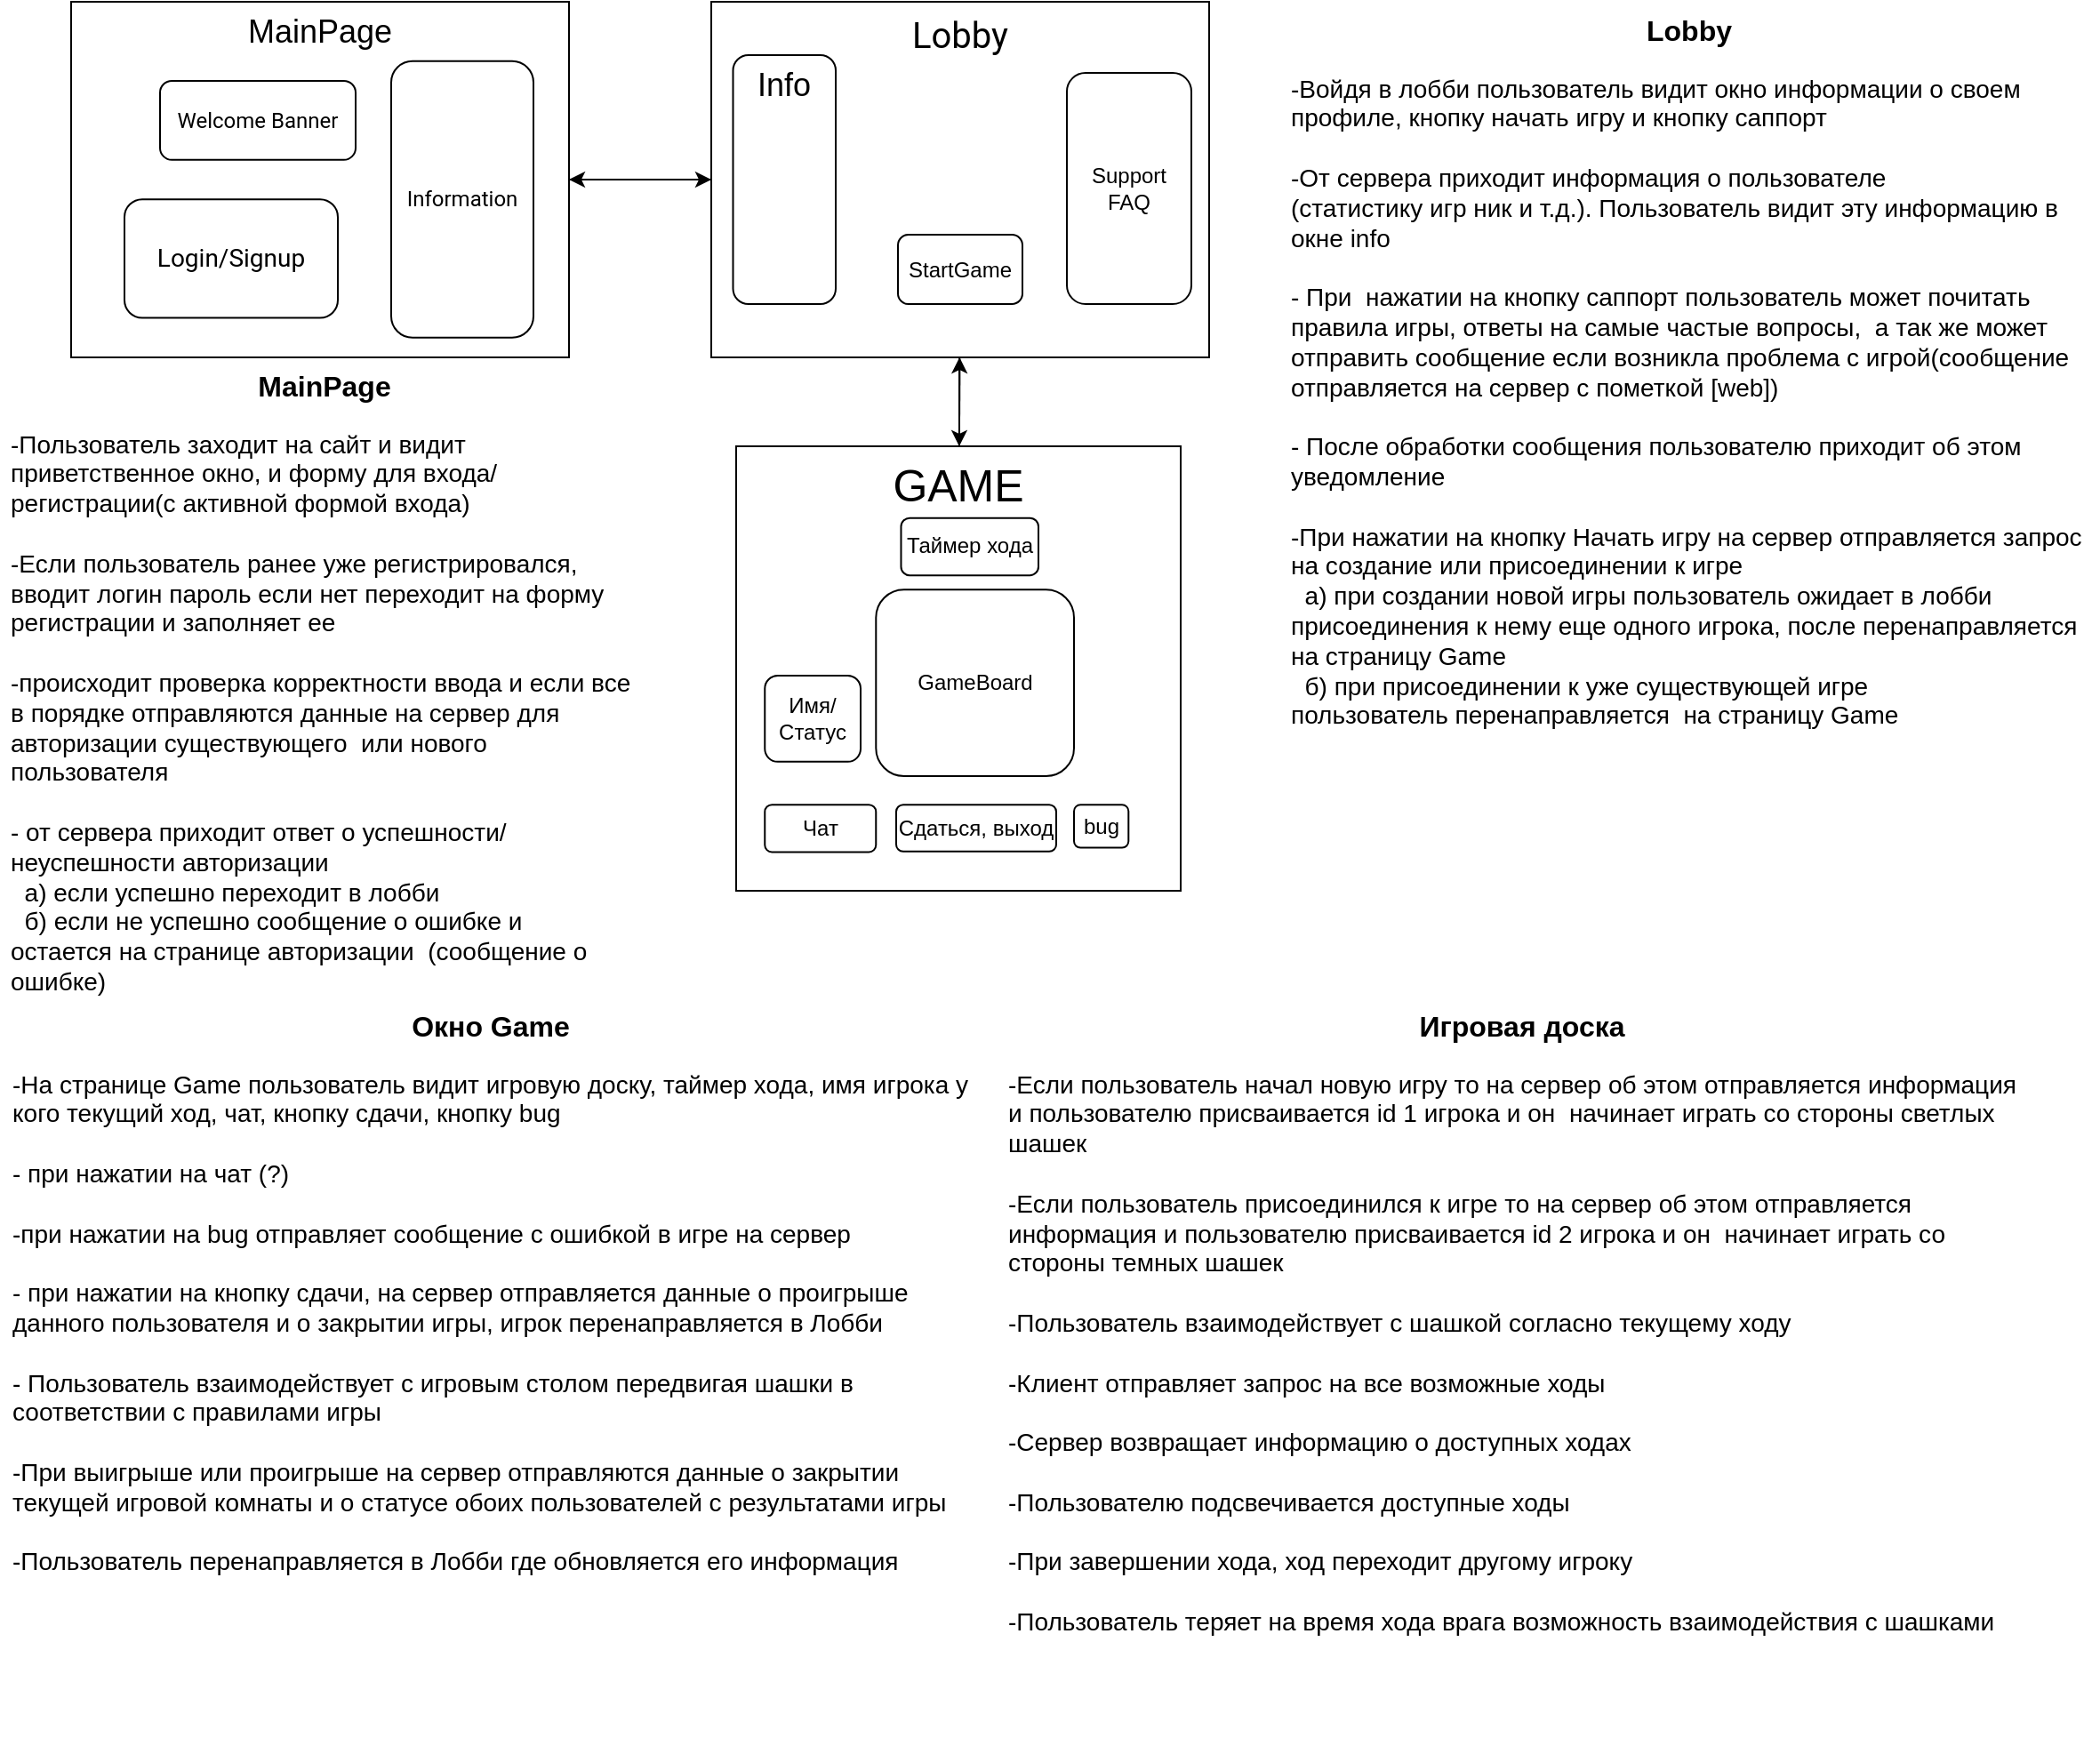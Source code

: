 <mxfile version="24.2.7" type="github">
  <diagram name="Страница — 1" id="iXLhNjQU6RTocYc2TxfD">
    <mxGraphModel dx="1434" dy="780" grid="1" gridSize="10" guides="1" tooltips="1" connect="1" arrows="1" fold="1" page="1" pageScale="1" pageWidth="827" pageHeight="1169" math="0" shadow="0">
      <root>
        <mxCell id="0" />
        <mxCell id="1" parent="0" />
        <mxCell id="qr8oWwxXvFvyaeT3T7vS-1" value="MainPage" style="rounded=0;whiteSpace=wrap;html=1;verticalAlign=top;fontSize=18;container=1;" parent="1" vertex="1">
          <mxGeometry x="40" y="40" width="280" height="200" as="geometry">
            <mxRectangle x="40" y="40" width="120" height="40" as="alternateBounds" />
          </mxGeometry>
        </mxCell>
        <mxCell id="qr8oWwxXvFvyaeT3T7vS-4" value="&lt;span style=&quot;box-sizing: inherit; font-family: Roboto, -apple-system, &amp;quot;apple color emoji&amp;quot;, BlinkMacSystemFont, &amp;quot;Segoe UI&amp;quot;, Roboto, Oxygen-Sans, Ubuntu, Cantarell, &amp;quot;Helvetica Neue&amp;quot;, sans-serif; font-size: 14px; text-align: start; white-space-collapse: preserve; background-color: rgb(255, 255, 255);&quot;&gt;Login/Signup&lt;/span&gt;" style="rounded=1;whiteSpace=wrap;html=1;" parent="qr8oWwxXvFvyaeT3T7vS-1" vertex="1">
          <mxGeometry x="30" y="111.111" width="120" height="66.667" as="geometry" />
        </mxCell>
        <mxCell id="qr8oWwxXvFvyaeT3T7vS-2" value="&lt;span style=&quot;box-sizing: inherit; font-family: Roboto, -apple-system, &amp;quot;apple color emoji&amp;quot;, BlinkMacSystemFont, &amp;quot;Segoe UI&amp;quot;, Roboto, Oxygen-Sans, Ubuntu, Cantarell, &amp;quot;Helvetica Neue&amp;quot;, sans-serif; font-size: 12px; text-align: start; white-space-collapse: preserve; background-color: rgb(255, 255, 255);&quot;&gt;Welcome Banner&lt;/span&gt;" style="rounded=1;whiteSpace=wrap;html=1;fontSize=12;" parent="qr8oWwxXvFvyaeT3T7vS-1" vertex="1">
          <mxGeometry x="50" y="44.444" width="110" height="44.444" as="geometry" />
        </mxCell>
        <mxCell id="qr8oWwxXvFvyaeT3T7vS-3" value="&lt;span style=&quot;box-sizing: inherit; font-family: Roboto, -apple-system, &amp;quot;apple color emoji&amp;quot;, BlinkMacSystemFont, &amp;quot;Segoe UI&amp;quot;, Roboto, Oxygen-Sans, Ubuntu, Cantarell, &amp;quot;Helvetica Neue&amp;quot;, sans-serif; text-align: start; white-space-collapse: preserve; background-color: rgb(255, 255, 255);&quot;&gt;Information&lt;/span&gt;" style="rounded=1;whiteSpace=wrap;html=1;" parent="qr8oWwxXvFvyaeT3T7vS-1" vertex="1">
          <mxGeometry x="180" y="33.333" width="80" height="155.556" as="geometry" />
        </mxCell>
        <mxCell id="qr8oWwxXvFvyaeT3T7vS-5" value="&lt;span style=&quot;box-sizing: inherit; font-family: Roboto, -apple-system, &amp;quot;apple color emoji&amp;quot;, BlinkMacSystemFont, &amp;quot;Segoe UI&amp;quot;, Roboto, Oxygen-Sans, Ubuntu, Cantarell, &amp;quot;Helvetica Neue&amp;quot;, sans-serif; font-size: 20px; text-align: start; white-space-collapse: preserve; background-color: rgb(255, 255, 255);&quot;&gt;Lobby&lt;/span&gt;" style="rounded=0;whiteSpace=wrap;html=1;verticalAlign=top;container=1;fontSize=20;" parent="1" vertex="1">
          <mxGeometry x="400" y="40" width="280" height="200" as="geometry" />
        </mxCell>
        <mxCell id="qr8oWwxXvFvyaeT3T7vS-6" value="StartGame" style="rounded=1;whiteSpace=wrap;html=1;" parent="qr8oWwxXvFvyaeT3T7vS-5" vertex="1">
          <mxGeometry x="105" y="131" width="70" height="39" as="geometry" />
        </mxCell>
        <mxCell id="qr8oWwxXvFvyaeT3T7vS-7" value="Info" style="rounded=1;whiteSpace=wrap;html=1;verticalAlign=top;fontSize=18;" parent="qr8oWwxXvFvyaeT3T7vS-5" vertex="1">
          <mxGeometry x="12.25" y="30" width="57.75" height="140" as="geometry" />
        </mxCell>
        <mxCell id="qr8oWwxXvFvyaeT3T7vS-8" value="Support&lt;div&gt;FAQ&lt;/div&gt;" style="rounded=1;whiteSpace=wrap;html=1;" parent="qr8oWwxXvFvyaeT3T7vS-5" vertex="1">
          <mxGeometry x="200" y="40" width="70" height="130" as="geometry" />
        </mxCell>
        <mxCell id="qr8oWwxXvFvyaeT3T7vS-9" value="" style="endArrow=classic;html=1;rounded=0;" parent="1" source="qr8oWwxXvFvyaeT3T7vS-1" target="qr8oWwxXvFvyaeT3T7vS-5" edge="1">
          <mxGeometry width="50" height="50" relative="1" as="geometry">
            <mxPoint x="390" y="420" as="sourcePoint" />
            <mxPoint x="440" y="370" as="targetPoint" />
          </mxGeometry>
        </mxCell>
        <mxCell id="qr8oWwxXvFvyaeT3T7vS-10" value="GAME" style="rounded=0;whiteSpace=wrap;html=1;verticalAlign=top;fontSize=25;container=1;" parent="1" vertex="1">
          <mxGeometry x="414" y="290" width="250" height="250" as="geometry" />
        </mxCell>
        <mxCell id="qr8oWwxXvFvyaeT3T7vS-11" value="GameBoard" style="rounded=1;whiteSpace=wrap;html=1;" parent="qr8oWwxXvFvyaeT3T7vS-10" vertex="1">
          <mxGeometry x="78.64" y="80.65" width="111.36" height="104.84" as="geometry" />
        </mxCell>
        <mxCell id="qr8oWwxXvFvyaeT3T7vS-12" value="Сдаться, выход" style="rounded=1;whiteSpace=wrap;html=1;" parent="qr8oWwxXvFvyaeT3T7vS-10" vertex="1">
          <mxGeometry x="90" y="201.61" width="90" height="26.32" as="geometry" />
        </mxCell>
        <mxCell id="qr8oWwxXvFvyaeT3T7vS-13" value="Чат" style="rounded=1;whiteSpace=wrap;html=1;" parent="qr8oWwxXvFvyaeT3T7vS-10" vertex="1">
          <mxGeometry x="16.13" y="201.613" width="62.5" height="26.613" as="geometry" />
        </mxCell>
        <mxCell id="qr8oWwxXvFvyaeT3T7vS-14" value="Таймер хода" style="rounded=1;whiteSpace=wrap;html=1;" parent="qr8oWwxXvFvyaeT3T7vS-10" vertex="1">
          <mxGeometry x="92.74" y="40.32" width="77.26" height="32.26" as="geometry" />
        </mxCell>
        <mxCell id="qr8oWwxXvFvyaeT3T7vS-15" value="Имя/Статус" style="rounded=1;whiteSpace=wrap;html=1;" parent="qr8oWwxXvFvyaeT3T7vS-10" vertex="1">
          <mxGeometry x="16.13" y="129.03" width="53.87" height="48.39" as="geometry" />
        </mxCell>
        <mxCell id="qr8oWwxXvFvyaeT3T7vS-16" value="bug" style="rounded=1;whiteSpace=wrap;html=1;" parent="qr8oWwxXvFvyaeT3T7vS-10" vertex="1">
          <mxGeometry x="190" y="201.61" width="30.65" height="24.19" as="geometry" />
        </mxCell>
        <mxCell id="qr8oWwxXvFvyaeT3T7vS-17" value="" style="endArrow=classic;html=1;rounded=0;" parent="1" source="qr8oWwxXvFvyaeT3T7vS-5" target="qr8oWwxXvFvyaeT3T7vS-10" edge="1">
          <mxGeometry width="50" height="50" relative="1" as="geometry">
            <mxPoint x="300" y="420" as="sourcePoint" />
            <mxPoint x="350" y="370" as="targetPoint" />
          </mxGeometry>
        </mxCell>
        <mxCell id="qr8oWwxXvFvyaeT3T7vS-18" value="" style="endArrow=classic;html=1;rounded=0;" parent="1" source="qr8oWwxXvFvyaeT3T7vS-10" target="qr8oWwxXvFvyaeT3T7vS-5" edge="1">
          <mxGeometry width="50" height="50" relative="1" as="geometry">
            <mxPoint x="410" y="450" as="sourcePoint" />
            <mxPoint x="460" y="400" as="targetPoint" />
          </mxGeometry>
        </mxCell>
        <mxCell id="qr8oWwxXvFvyaeT3T7vS-19" value="" style="endArrow=classic;html=1;rounded=0;" parent="1" source="qr8oWwxXvFvyaeT3T7vS-5" target="qr8oWwxXvFvyaeT3T7vS-1" edge="1">
          <mxGeometry width="50" height="50" relative="1" as="geometry">
            <mxPoint x="400" y="210" as="sourcePoint" />
            <mxPoint x="450" y="160" as="targetPoint" />
          </mxGeometry>
        </mxCell>
        <mxCell id="CCopDlIVsvVGfpgUmf2R-1" value="&lt;div style=&quot;padding-left: 5px;&quot;&gt;&lt;span style=&quot;background-color: initial;&quot;&gt;&lt;b&gt;&lt;font style=&quot;font-size: 16px;&quot;&gt;MainPage&lt;/font&gt;&lt;/b&gt;&lt;/span&gt;&lt;/div&gt;&lt;div style=&quot;text-align: left; padding-left: 5px;&quot;&gt;&lt;span style=&quot;background-color: initial;&quot;&gt;&lt;br&gt;&lt;/span&gt;&lt;/div&gt;&lt;div style=&quot;text-align: left; padding-left: 5px; font-size: 14px;&quot;&gt;&lt;font style=&quot;font-size: 14px;&quot;&gt;&lt;span style=&quot;background-color: initial;&quot;&gt;-Пользователь заходит на сайт и видит приветственное окно, и форму для входа/регистрации(с активной формой входа)&lt;/span&gt;&lt;br&gt;&lt;/font&gt;&lt;/div&gt;&lt;div style=&quot;text-align: left; padding-left: 5px; font-size: 14px;&quot;&gt;&lt;font style=&quot;font-size: 14px;&quot;&gt;&lt;span style=&quot;background-color: initial;&quot;&gt;&lt;br&gt;&lt;/span&gt;&lt;/font&gt;&lt;/div&gt;&lt;div style=&quot;text-align: left; padding-left: 5px; font-size: 14px;&quot;&gt;&lt;font style=&quot;font-size: 14px;&quot;&gt;&lt;span style=&quot;background-color: initial;&quot;&gt;-Если пользователь ранее уже регистрировался, вводит логин пароль если нет переходит на форму регистрации и заполняет ее&lt;/span&gt;&lt;br&gt;&lt;/font&gt;&lt;/div&gt;&lt;div style=&quot;text-align: left; padding-left: 5px; font-size: 14px;&quot;&gt;&lt;span style=&quot;background-color: initial;&quot;&gt;&lt;font style=&quot;font-size: 14px;&quot;&gt;&lt;br&gt;&lt;/font&gt;&lt;/span&gt;&lt;/div&gt;&lt;div style=&quot;text-align: left; padding-left: 5px; font-size: 14px;&quot;&gt;&lt;span style=&quot;background-color: initial;&quot;&gt;&lt;font style=&quot;font-size: 14px;&quot;&gt;-происходит проверка корректности ввода и если все в порядке отправляются данные на сервер для авторизации существующего&amp;nbsp; или нового пользователя&lt;/font&gt;&lt;/span&gt;&lt;/div&gt;&lt;div style=&quot;text-align: left; padding-left: 5px; font-size: 14px;&quot;&gt;&lt;span style=&quot;background-color: initial;&quot;&gt;&lt;font style=&quot;font-size: 14px;&quot;&gt;&lt;br&gt;&lt;/font&gt;&lt;/span&gt;&lt;/div&gt;&lt;div style=&quot;text-align: left; padding-left: 5px; font-size: 14px;&quot;&gt;&lt;span style=&quot;background-color: initial;&quot;&gt;&lt;font style=&quot;font-size: 14px;&quot;&gt;- от сервера приходит ответ о успешности/неуспешности авторизации&lt;/font&gt;&lt;/span&gt;&lt;/div&gt;&lt;div style=&quot;text-align: left; padding-left: 5px; font-size: 14px;&quot;&gt;&lt;span style=&quot;background-color: initial;&quot;&gt;&lt;font style=&quot;font-size: 14px;&quot;&gt;&amp;nbsp; а) если успешно переходит в лобби&lt;/font&gt;&lt;/span&gt;&lt;/div&gt;&lt;div style=&quot;text-align: left; padding-left: 5px; padding-right: 5px; font-size: 14px;&quot;&gt;&lt;span style=&quot;background-color: initial;&quot;&gt;&lt;font style=&quot;font-size: 14px;&quot;&gt;&lt;font style=&quot;font-size: 14px;&quot;&gt;&amp;nbsp; б) если не успешно сообщение о ошибке и остается на странице авторизации&lt;/font&gt;&lt;i style=&quot;&quot;&gt;&amp;nbsp;&lt;/i&gt;&amp;nbsp;(сообщение о ошибке)&lt;/font&gt;&lt;/span&gt;&lt;/div&gt;" style="text;html=1;align=center;verticalAlign=top;whiteSpace=wrap;rounded=0;" parent="1" vertex="1">
          <mxGeometry y="240" width="360" height="360" as="geometry" />
        </mxCell>
        <mxCell id="CCopDlIVsvVGfpgUmf2R-2" value="&lt;font size=&quot;1&quot; style=&quot;&quot;&gt;&lt;b style=&quot;font-size: 16px;&quot;&gt;Lobby&lt;/b&gt;&lt;/font&gt;&lt;div&gt;&lt;font style=&quot;font-size: 12px;&quot;&gt;&lt;br&gt;&lt;/font&gt;&lt;/div&gt;&lt;div style=&quot;text-align: left; padding-right: 5px; padding-left: 5px; font-size: 14px;&quot;&gt;&lt;font style=&quot;font-size: 14px;&quot;&gt;-Войдя в лобби пользователь видит окно информации о своем профиле, кнопку начать игру и кнопку саппорт&amp;nbsp;&lt;/font&gt;&lt;/div&gt;&lt;div style=&quot;text-align: left; padding-right: 5px; padding-left: 5px; font-size: 14px;&quot;&gt;&lt;font style=&quot;font-size: 14px;&quot;&gt;&lt;br&gt;&lt;/font&gt;&lt;/div&gt;&lt;div style=&quot;text-align: left; padding-right: 5px; padding-left: 5px; font-size: 14px;&quot;&gt;&lt;font style=&quot;font-size: 14px;&quot;&gt;-От сервера приходит информация о пользователе&amp;nbsp;&lt;/font&gt;&lt;/div&gt;&lt;div style=&quot;text-align: left; padding-right: 5px; padding-left: 5px; font-size: 14px;&quot;&gt;&lt;font style=&quot;font-size: 14px;&quot;&gt;(статистику игр ник и т.д.). Пользователь видит эту информацию в окне info&lt;/font&gt;&lt;/div&gt;&lt;div style=&quot;text-align: left; padding-right: 5px; padding-left: 5px; font-size: 14px;&quot;&gt;&lt;font style=&quot;font-size: 14px;&quot;&gt;&lt;br&gt;&lt;/font&gt;&lt;/div&gt;&lt;div style=&quot;text-align: left; padding-right: 5px; padding-left: 5px; font-size: 14px;&quot;&gt;&lt;font style=&quot;font-size: 14px;&quot;&gt;- При&amp;nbsp; нажатии на кнопку саппорт пользователь может почитать правила игры, ответы на самые частые вопросы,&amp;nbsp; а так же может отправить сообщение если возникла проблема с игрой(сообщение отправляется на сервер с пометкой [web])&lt;/font&gt;&lt;/div&gt;&lt;div style=&quot;text-align: left; padding-right: 5px; padding-left: 5px; font-size: 14px;&quot;&gt;&lt;font style=&quot;font-size: 14px;&quot;&gt;&lt;br&gt;&lt;/font&gt;&lt;/div&gt;&lt;div style=&quot;text-align: left; padding-right: 5px; padding-left: 5px; font-size: 14px;&quot;&gt;&lt;font style=&quot;font-size: 14px;&quot;&gt;- После обработки сообщения пользователю приходит об этом уведомление&lt;/font&gt;&lt;/div&gt;&lt;div style=&quot;text-align: left; padding-right: 5px; padding-left: 5px; font-size: 14px;&quot;&gt;&lt;font style=&quot;font-size: 14px;&quot;&gt;&lt;br&gt;&lt;/font&gt;&lt;/div&gt;&lt;div style=&quot;text-align: left; padding-right: 5px; padding-left: 5px; font-size: 14px;&quot;&gt;&lt;font style=&quot;font-size: 14px;&quot;&gt;-При нажатии на кнопку Начать игру на сервер отправляется запрос на создание или присоединении к игре&lt;/font&gt;&lt;/div&gt;&lt;div style=&quot;text-align: left; padding-right: 5px; padding-left: 5px; font-size: 14px;&quot;&gt;&lt;font style=&quot;font-size: 14px;&quot;&gt;&amp;nbsp; а) при создании новой игры пользователь ожидает в лобби присоединения к нему еще одного игрока, после перенаправляется на страницу Game&lt;/font&gt;&lt;/div&gt;&lt;div style=&quot;text-align: left; padding-right: 5px; padding-left: 5px; font-size: 14px;&quot;&gt;&lt;font style=&quot;font-size: 14px;&quot;&gt;&amp;nbsp; б) при присоединении к уже существующей игре пользователь&amp;nbsp;&lt;span style=&quot;background-color: initial;&quot;&gt;перенаправляется&lt;/span&gt;&lt;span style=&quot;background-color: initial;&quot;&gt;&amp;nbsp;&amp;nbsp;&lt;/span&gt;&lt;span style=&quot;background-color: initial;&quot;&gt;на страницу Game&lt;/span&gt;&lt;/font&gt;&lt;/div&gt;" style="text;html=1;align=center;verticalAlign=top;whiteSpace=wrap;rounded=0;" parent="1" vertex="1">
          <mxGeometry x="720" y="40" width="460" height="420" as="geometry" />
        </mxCell>
        <mxCell id="CCopDlIVsvVGfpgUmf2R-3" value="&lt;div style=&quot;text-align: center;&quot;&gt;&lt;span style=&quot;background-color: initial;&quot;&gt;&lt;b&gt;&lt;font style=&quot;font-size: 16px;&quot;&gt;Окно Game&lt;/font&gt;&lt;/b&gt;&lt;/span&gt;&lt;/div&gt;&lt;div style=&quot;text-align: center;&quot;&gt;&lt;span style=&quot;background-color: initial;&quot;&gt;&lt;br&gt;&lt;/span&gt;&lt;/div&gt;&lt;div style=&quot;padding-right: 5px; padding-left: 5px; font-size: 14px;&quot;&gt;&lt;font style=&quot;font-size: 14px;&quot;&gt;-На странице Game пользователь видит игровую доску, таймер хода, имя игрока у кого текущий ход, чат, кнопку сдачи, кнопку bug&lt;/font&gt;&lt;/div&gt;&lt;div style=&quot;padding-right: 5px; padding-left: 5px; font-size: 14px;&quot;&gt;&lt;br&gt;&lt;/div&gt;&lt;div style=&quot;padding-right: 5px; padding-left: 5px; font-size: 14px;&quot;&gt;&lt;font style=&quot;font-size: 14px;&quot;&gt;- при нажатии на чат (?)&lt;/font&gt;&lt;/div&gt;&lt;div style=&quot;padding-right: 5px; padding-left: 5px; font-size: 14px;&quot;&gt;&lt;font style=&quot;font-size: 14px;&quot;&gt;&lt;br&gt;&lt;/font&gt;&lt;/div&gt;&lt;div style=&quot;padding-right: 5px; padding-left: 5px; font-size: 14px;&quot;&gt;&lt;font style=&quot;font-size: 14px;&quot;&gt;-при нажатии на bug отправляет сообщение с ошибкой в игре на сервер&lt;/font&gt;&lt;/div&gt;&lt;div style=&quot;padding-right: 5px; padding-left: 5px; font-size: 14px;&quot;&gt;&lt;font style=&quot;font-size: 14px;&quot;&gt;&lt;br&gt;&lt;/font&gt;&lt;/div&gt;&lt;div style=&quot;padding-right: 5px; padding-left: 5px; font-size: 14px;&quot;&gt;&lt;font style=&quot;font-size: 14px;&quot;&gt;- при нажатии на кнопку сдачи, на сервер отправляется данные о проигрыше данного пользователя и о закрытии игры, игрок перенаправляется в Лобби&lt;/font&gt;&lt;/div&gt;&lt;div style=&quot;padding-right: 5px; padding-left: 5px; font-size: 14px;&quot;&gt;&lt;font style=&quot;font-size: 14px;&quot;&gt;&lt;br&gt;&lt;/font&gt;&lt;/div&gt;&lt;div style=&quot;padding-right: 5px; padding-left: 5px; font-size: 14px;&quot;&gt;&lt;font style=&quot;font-size: 14px;&quot;&gt;- Пользователь взаимодействует с игровым столом передвигая шашки в соответствии с правилами игры&lt;/font&gt;&lt;/div&gt;&lt;div style=&quot;padding-right: 5px; padding-left: 5px; font-size: 14px;&quot;&gt;&lt;font style=&quot;font-size: 14px;&quot;&gt;&lt;br&gt;&lt;/font&gt;&lt;/div&gt;&lt;div style=&quot;padding-right: 5px; padding-left: 5px; font-size: 14px;&quot;&gt;&lt;font style=&quot;font-size: 14px;&quot;&gt;-При выигрыше или проигрыше на сервер отправляются данные о закрытии текущей игровой комнаты и о статусе обоих пользователей с результатами игры&lt;/font&gt;&lt;/div&gt;&lt;div style=&quot;padding-right: 5px; padding-left: 5px; font-size: 14px;&quot;&gt;&lt;font style=&quot;font-size: 14px;&quot;&gt;&amp;nbsp;&lt;/font&gt;&lt;/div&gt;&lt;div style=&quot;padding-right: 5px; padding-left: 5px; font-size: 14px;&quot;&gt;&lt;font style=&quot;font-size: 14px;&quot;&gt;-Пользователь перенаправляется в Лобби где обновляется его информация&amp;nbsp; &amp;nbsp;&lt;/font&gt;&lt;/div&gt;" style="text;html=1;align=left;verticalAlign=top;whiteSpace=wrap;rounded=0;" parent="1" vertex="1">
          <mxGeometry y="600" width="550" height="390" as="geometry" />
        </mxCell>
        <mxCell id="CCopDlIVsvVGfpgUmf2R-4" value="&lt;div style=&quot;text-align: center;&quot;&gt;&lt;b style=&quot;background-color: initial;&quot;&gt;&lt;font style=&quot;font-size: 16px;&quot;&gt;Игровая доска&lt;/font&gt;&lt;/b&gt;&lt;/div&gt;&lt;div&gt;&lt;br&gt;&lt;/div&gt;&lt;div style=&quot;padding-right: 5px; padding-left: 5px; font-size: 14px;&quot;&gt;&lt;font style=&quot;font-size: 14px;&quot;&gt;-Если пользователь начал новую игру то на сервер об этом отправляется информация и пользователю присваивается id 1 игрока и он&amp;nbsp; начинает играть со стороны светлых шашек&lt;br&gt;&lt;/font&gt;&lt;/div&gt;&lt;div style=&quot;padding-right: 5px; padding-left: 5px; font-size: 14px;&quot;&gt;&lt;font style=&quot;font-size: 14px;&quot;&gt;&lt;br&gt;&lt;/font&gt;&lt;/div&gt;&lt;div style=&quot;padding-right: 5px; padding-left: 5px; font-size: 14px;&quot;&gt;&lt;font style=&quot;font-size: 14px;&quot;&gt;-Если пользователь присоединился к игре то на сервер об этом отправляется информация и пользователю присваивается id 2 игрока и он&amp;nbsp; начинает играть со стороны темных шашек&lt;/font&gt;&lt;/div&gt;&lt;div style=&quot;padding-right: 5px; padding-left: 5px; font-size: 14px;&quot;&gt;&lt;font style=&quot;font-size: 14px;&quot;&gt;&lt;br&gt;&lt;/font&gt;&lt;/div&gt;&lt;div style=&quot;padding-right: 5px; padding-left: 5px; font-size: 14px;&quot;&gt;&lt;font style=&quot;font-size: 14px;&quot;&gt;-Пользователь взаимодействует с шашкой согласно текущему ходу&lt;/font&gt;&lt;/div&gt;&lt;div style=&quot;padding-right: 5px; padding-left: 5px; font-size: 14px;&quot;&gt;&lt;font style=&quot;font-size: 14px;&quot;&gt;&lt;br&gt;&lt;/font&gt;&lt;/div&gt;&lt;div style=&quot;padding-right: 5px; padding-left: 5px; font-size: 14px;&quot;&gt;&lt;font style=&quot;font-size: 14px;&quot;&gt;-Клиент отправляет запрос на все возможные ходы&lt;/font&gt;&lt;/div&gt;&lt;div style=&quot;padding-right: 5px; padding-left: 5px; font-size: 14px;&quot;&gt;&lt;font style=&quot;font-size: 14px;&quot;&gt;&lt;br&gt;&lt;/font&gt;&lt;/div&gt;&lt;div style=&quot;padding-right: 5px; padding-left: 5px; font-size: 14px;&quot;&gt;&lt;font style=&quot;font-size: 14px;&quot;&gt;-Сервер возвращает информацию о доступных ходах&lt;/font&gt;&lt;/div&gt;&lt;div style=&quot;padding-right: 5px; padding-left: 5px; font-size: 14px;&quot;&gt;&lt;font style=&quot;font-size: 14px;&quot;&gt;&lt;br&gt;&lt;/font&gt;&lt;/div&gt;&lt;div style=&quot;padding-right: 5px; padding-left: 5px; font-size: 14px;&quot;&gt;&lt;font style=&quot;font-size: 14px;&quot;&gt;-Пользователю подсвечивается доступные ходы&lt;/font&gt;&lt;/div&gt;&lt;div style=&quot;padding-right: 5px; padding-left: 5px; font-size: 14px;&quot;&gt;&lt;font style=&quot;font-size: 14px;&quot;&gt;&lt;br&gt;&lt;/font&gt;&lt;/div&gt;&lt;div style=&quot;padding-right: 5px; padding-left: 5px; font-size: 14px;&quot;&gt;&lt;font style=&quot;font-size: 14px;&quot;&gt;-При завершении хода, ход переходит другому игроку&lt;/font&gt;&lt;/div&gt;&lt;div style=&quot;padding-right: 5px; padding-left: 5px; font-size: 14px;&quot;&gt;&lt;font style=&quot;font-size: 14px;&quot;&gt;&lt;br&gt;&lt;/font&gt;&lt;/div&gt;&lt;div style=&quot;padding-right: 5px; padding-left: 5px; font-size: 14px;&quot;&gt;&lt;font style=&quot;font-size: 14px;&quot;&gt;-Пользователь теряет на время хода врага возможность взаимодействия с шашками&lt;/font&gt;&lt;/div&gt;&lt;div style=&quot;padding-right: 5px; padding-left: 5px;&quot;&gt;&amp;nbsp;&amp;nbsp;&lt;/div&gt;&lt;div style=&quot;padding-right: 5px; padding-left: 5px;&quot;&gt;&amp;nbsp;&lt;/div&gt;" style="text;html=1;align=left;verticalAlign=top;whiteSpace=wrap;rounded=0;" parent="1" vertex="1">
          <mxGeometry x="560" y="600" width="590" height="420" as="geometry" />
        </mxCell>
      </root>
    </mxGraphModel>
  </diagram>
</mxfile>
